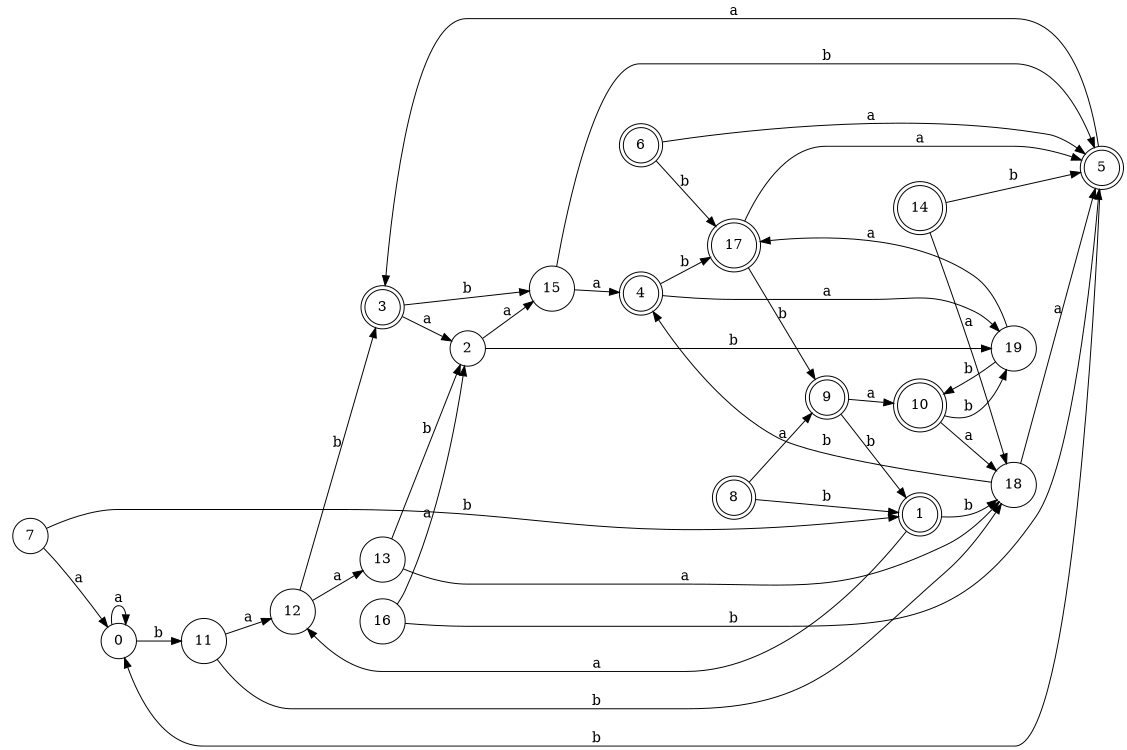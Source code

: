 digraph n16_2 {
__start0 [label="" shape="none"];

rankdir=LR;
size="8,5";

s0 [style="filled", color="black", fillcolor="white" shape="circle", label="0"];
s1 [style="rounded,filled", color="black", fillcolor="white" shape="doublecircle", label="1"];
s2 [style="filled", color="black", fillcolor="white" shape="circle", label="2"];
s3 [style="rounded,filled", color="black", fillcolor="white" shape="doublecircle", label="3"];
s4 [style="rounded,filled", color="black", fillcolor="white" shape="doublecircle", label="4"];
s5 [style="rounded,filled", color="black", fillcolor="white" shape="doublecircle", label="5"];
s6 [style="rounded,filled", color="black", fillcolor="white" shape="doublecircle", label="6"];
s7 [style="filled", color="black", fillcolor="white" shape="circle", label="7"];
s8 [style="rounded,filled", color="black", fillcolor="white" shape="doublecircle", label="8"];
s9 [style="rounded,filled", color="black", fillcolor="white" shape="doublecircle", label="9"];
s10 [style="rounded,filled", color="black", fillcolor="white" shape="doublecircle", label="10"];
s11 [style="filled", color="black", fillcolor="white" shape="circle", label="11"];
s12 [style="filled", color="black", fillcolor="white" shape="circle", label="12"];
s13 [style="filled", color="black", fillcolor="white" shape="circle", label="13"];
s14 [style="rounded,filled", color="black", fillcolor="white" shape="doublecircle", label="14"];
s15 [style="filled", color="black", fillcolor="white" shape="circle", label="15"];
s16 [style="filled", color="black", fillcolor="white" shape="circle", label="16"];
s17 [style="rounded,filled", color="black", fillcolor="white" shape="doublecircle", label="17"];
s18 [style="filled", color="black", fillcolor="white" shape="circle", label="18"];
s19 [style="filled", color="black", fillcolor="white" shape="circle", label="19"];
s0 -> s0 [label="a"];
s0 -> s11 [label="b"];
s1 -> s12 [label="a"];
s1 -> s18 [label="b"];
s2 -> s15 [label="a"];
s2 -> s19 [label="b"];
s3 -> s2 [label="a"];
s3 -> s15 [label="b"];
s4 -> s19 [label="a"];
s4 -> s17 [label="b"];
s5 -> s3 [label="a"];
s5 -> s0 [label="b"];
s6 -> s5 [label="a"];
s6 -> s17 [label="b"];
s7 -> s0 [label="a"];
s7 -> s1 [label="b"];
s8 -> s9 [label="a"];
s8 -> s1 [label="b"];
s9 -> s10 [label="a"];
s9 -> s1 [label="b"];
s10 -> s18 [label="a"];
s10 -> s19 [label="b"];
s11 -> s12 [label="a"];
s11 -> s18 [label="b"];
s12 -> s13 [label="a"];
s12 -> s3 [label="b"];
s13 -> s18 [label="a"];
s13 -> s2 [label="b"];
s14 -> s18 [label="a"];
s14 -> s5 [label="b"];
s15 -> s4 [label="a"];
s15 -> s5 [label="b"];
s16 -> s2 [label="a"];
s16 -> s5 [label="b"];
s17 -> s5 [label="a"];
s17 -> s9 [label="b"];
s18 -> s5 [label="a"];
s18 -> s4 [label="b"];
s19 -> s17 [label="a"];
s19 -> s10 [label="b"];

}